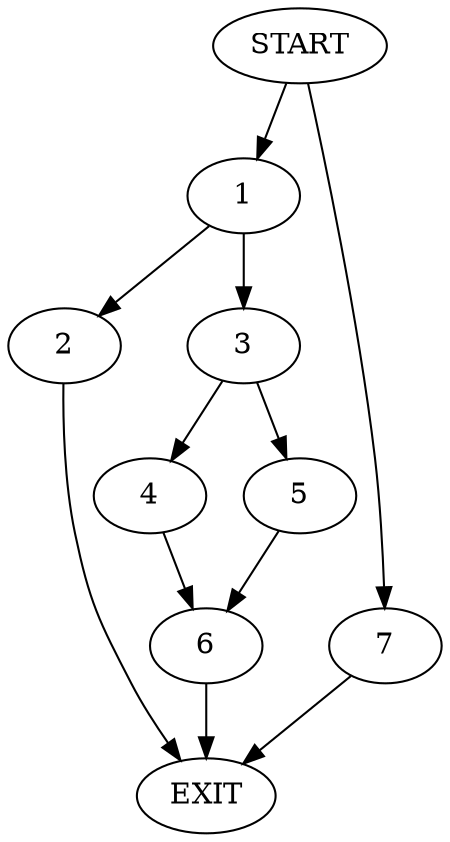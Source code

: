 digraph {
0 [label="START"]
8 [label="EXIT"]
0 -> 1
1 -> 2
1 -> 3
2 -> 8
3 -> 4
3 -> 5
5 -> 6
4 -> 6
6 -> 8
0 -> 7
7 -> 8
}
